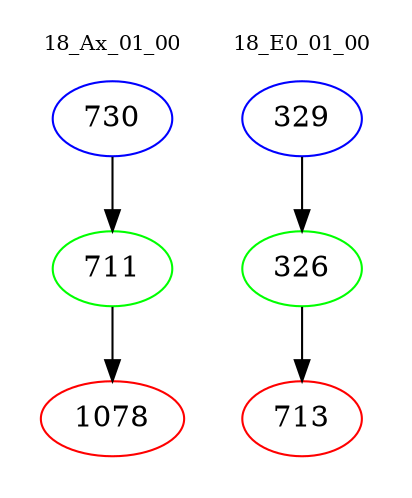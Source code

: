 digraph{
subgraph cluster_0 {
color = white
label = "18_Ax_01_00";
fontsize=10;
T0_730 [label="730", color="blue"]
T0_730 -> T0_711 [color="black"]
T0_711 [label="711", color="green"]
T0_711 -> T0_1078 [color="black"]
T0_1078 [label="1078", color="red"]
}
subgraph cluster_1 {
color = white
label = "18_E0_01_00";
fontsize=10;
T1_329 [label="329", color="blue"]
T1_329 -> T1_326 [color="black"]
T1_326 [label="326", color="green"]
T1_326 -> T1_713 [color="black"]
T1_713 [label="713", color="red"]
}
}
